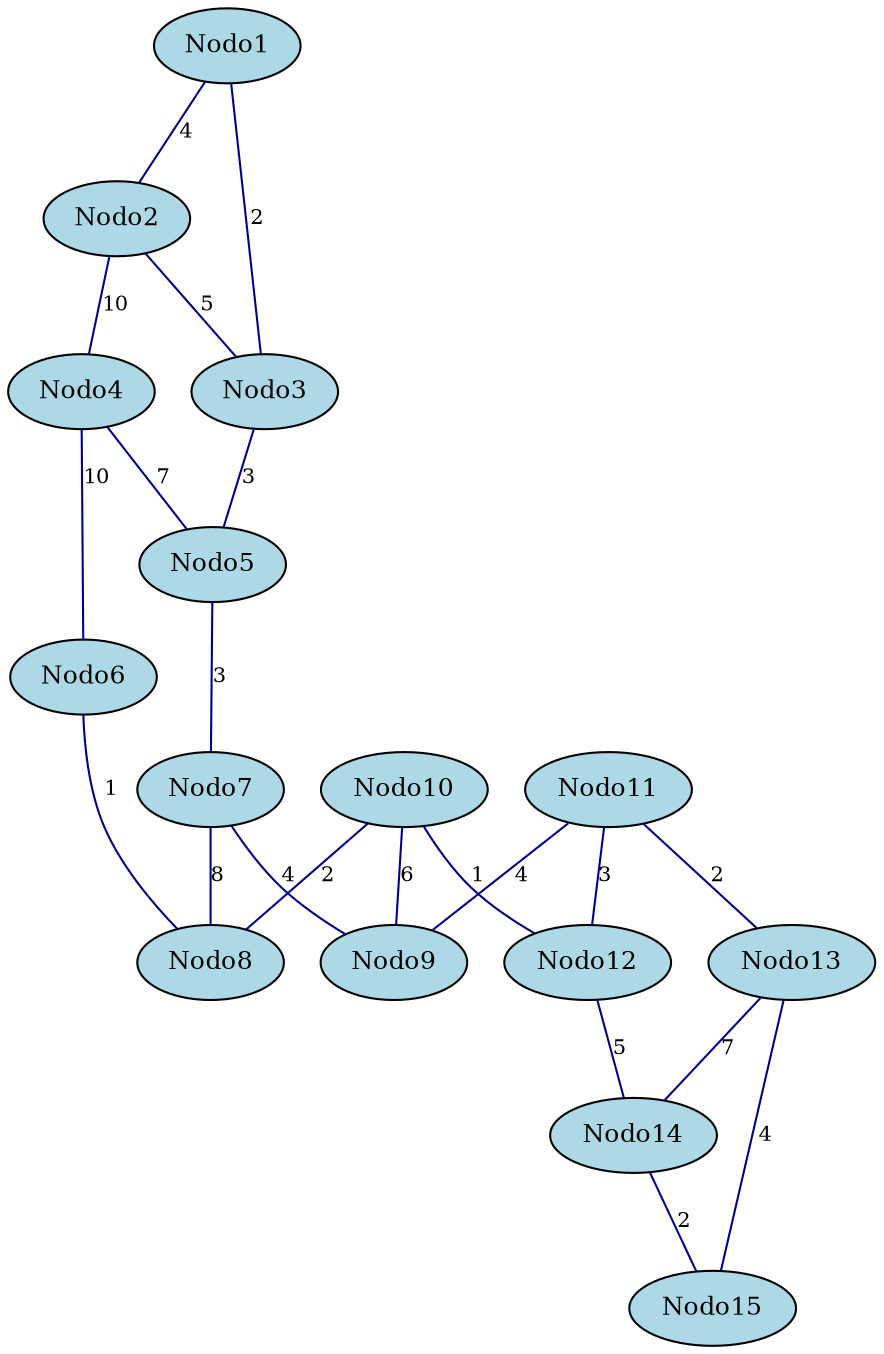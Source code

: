 graph {
	Nodo1 [label=Nodo1 fillcolor=lightblue fontsize=12 shape=ellipse style=filled]
	Nodo2 [label=Nodo2 fillcolor=lightblue fontsize=12 shape=ellipse style=filled]
	Nodo3 [label=Nodo3 fillcolor=lightblue fontsize=12 shape=ellipse style=filled]
	Nodo4 [label=Nodo4 fillcolor=lightblue fontsize=12 shape=ellipse style=filled]
	Nodo5 [label=Nodo5 fillcolor=lightblue fontsize=12 shape=ellipse style=filled]
	Nodo6 [label=Nodo6 fillcolor=lightblue fontsize=12 shape=ellipse style=filled]
	Nodo7 [label=Nodo7 fillcolor=lightblue fontsize=12 shape=ellipse style=filled]
	Nodo8 [label=Nodo8 fillcolor=lightblue fontsize=12 shape=ellipse style=filled]
	Nodo9 [label=Nodo9 fillcolor=lightblue fontsize=12 shape=ellipse style=filled]
	Nodo10 [label=Nodo10 fillcolor=lightblue fontsize=12 shape=ellipse style=filled]
	Nodo11 [label=Nodo11 fillcolor=lightblue fontsize=12 shape=ellipse style=filled]
	Nodo12 [label=Nodo12 fillcolor=lightblue fontsize=12 shape=ellipse style=filled]
	Nodo13 [label=Nodo13 fillcolor=lightblue fontsize=12 shape=ellipse style=filled]
	Nodo14 [label=Nodo14 fillcolor=lightblue fontsize=12 shape=ellipse style=filled]
	Nodo15 [label=Nodo15 fillcolor=lightblue fontsize=12 shape=ellipse style=filled]
	Nodo1 -- Nodo2 [label=4 color=darkblue fontsize=10]
	Nodo1 -- Nodo3 [label=2 color=darkblue fontsize=10]
	Nodo2 -- Nodo3 [label=5 color=darkblue fontsize=10]
	Nodo2 -- Nodo4 [label=10 color=darkblue fontsize=10]
	Nodo3 -- Nodo5 [label=3 color=darkblue fontsize=10]
	Nodo4 -- Nodo5 [label=7 color=darkblue fontsize=10]
	Nodo4 -- Nodo6 [label=10 color=darkblue fontsize=10]
	Nodo5 -- Nodo7 [label=3 color=darkblue fontsize=10]
	Nodo6 -- Nodo8 [label=1 color=darkblue fontsize=10]
	Nodo7 -- Nodo8 [label=8 color=darkblue fontsize=10]
	Nodo7 -- Nodo9 [label=4 color=darkblue fontsize=10]
	Nodo10 -- Nodo8 [label=2 color=darkblue fontsize=10]
	Nodo10 -- Nodo9 [label=6 color=darkblue fontsize=10]
	Nodo10 -- Nodo12 [label=1 color=darkblue fontsize=10]
	Nodo11 -- Nodo9 [label=4 color=darkblue fontsize=10]
	Nodo11 -- Nodo12 [label=3 color=darkblue fontsize=10]
	Nodo11 -- Nodo13 [label=2 color=darkblue fontsize=10]
	Nodo12 -- Nodo14 [label=5 color=darkblue fontsize=10]
	Nodo13 -- Nodo14 [label=7 color=darkblue fontsize=10]
	Nodo13 -- Nodo15 [label=4 color=darkblue fontsize=10]
	Nodo14 -- Nodo15 [label=2 color=darkblue fontsize=10]
	overlap=false splines=true
}
